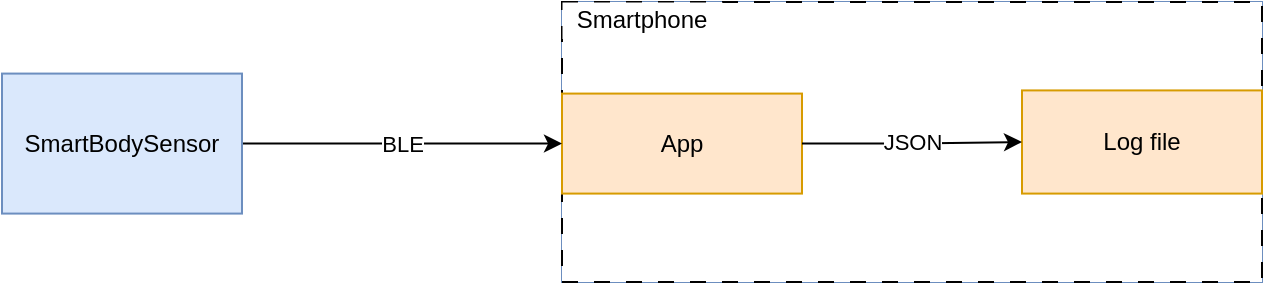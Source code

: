 <mxfile version="21.2.8" type="device">
  <diagram name="Seite-1" id="46BIYlv2-JMqwXMQ6H9W">
    <mxGraphModel dx="941" dy="704" grid="1" gridSize="10" guides="1" tooltips="1" connect="1" arrows="1" fold="1" page="1" pageScale="1" pageWidth="827" pageHeight="1169" math="0" shadow="0">
      <root>
        <mxCell id="0" />
        <mxCell id="1" parent="0" />
        <mxCell id="SDDH4otJw4uYA9YFp39Q-6" value="" style="group;fillColor=default;strokeColor=#6c8ebf;" vertex="1" connectable="0" parent="1">
          <mxGeometry x="360" y="150" width="350" height="140" as="geometry" />
        </mxCell>
        <mxCell id="SDDH4otJw4uYA9YFp39Q-3" value="" style="rounded=0;whiteSpace=wrap;html=1;glass=0;dashed=1;dashPattern=8 8;" vertex="1" parent="SDDH4otJw4uYA9YFp39Q-6">
          <mxGeometry width="350" height="140" as="geometry" />
        </mxCell>
        <mxCell id="SDDH4otJw4uYA9YFp39Q-4" value="Smartphone" style="rounded=0;whiteSpace=wrap;html=1;strokeWidth=0;strokeColor=none;" vertex="1" parent="SDDH4otJw4uYA9YFp39Q-6">
          <mxGeometry width="80" height="18.259" as="geometry" />
        </mxCell>
        <mxCell id="SDDH4otJw4uYA9YFp39Q-5" value="Log file" style="rounded=0;whiteSpace=wrap;html=1;fillColor=#ffe6cc;strokeColor=#d79b00;" vertex="1" parent="SDDH4otJw4uYA9YFp39Q-6">
          <mxGeometry x="230" y="44.211" width="120" height="51.579" as="geometry" />
        </mxCell>
        <mxCell id="SDDH4otJw4uYA9YFp39Q-2" value="App" style="rounded=0;whiteSpace=wrap;html=1;fillColor=#ffe6cc;strokeColor=#d79b00;" vertex="1" parent="SDDH4otJw4uYA9YFp39Q-6">
          <mxGeometry y="45.79" width="120" height="50" as="geometry" />
        </mxCell>
        <mxCell id="SDDH4otJw4uYA9YFp39Q-8" value="JSON" style="edgeStyle=orthogonalEdgeStyle;rounded=0;orthogonalLoop=1;jettySize=auto;html=1;exitX=1;exitY=0.5;exitDx=0;exitDy=0;entryX=0;entryY=0.5;entryDx=0;entryDy=0;" edge="1" parent="SDDH4otJw4uYA9YFp39Q-6" source="SDDH4otJw4uYA9YFp39Q-2" target="SDDH4otJw4uYA9YFp39Q-5">
          <mxGeometry relative="1" as="geometry" />
        </mxCell>
        <mxCell id="SDDH4otJw4uYA9YFp39Q-7" value="BLE" style="edgeStyle=orthogonalEdgeStyle;rounded=0;orthogonalLoop=1;jettySize=auto;html=1;exitX=1;exitY=0.5;exitDx=0;exitDy=0;entryX=0;entryY=0.5;entryDx=0;entryDy=0;" edge="1" parent="1" source="SDDH4otJw4uYA9YFp39Q-1" target="SDDH4otJw4uYA9YFp39Q-2">
          <mxGeometry relative="1" as="geometry" />
        </mxCell>
        <mxCell id="SDDH4otJw4uYA9YFp39Q-1" value="SmartBodySensor" style="rounded=0;whiteSpace=wrap;html=1;fillColor=#dae8fc;strokeColor=#6c8ebf;" vertex="1" parent="1">
          <mxGeometry x="80" y="185.79" width="120" height="70" as="geometry" />
        </mxCell>
      </root>
    </mxGraphModel>
  </diagram>
</mxfile>

